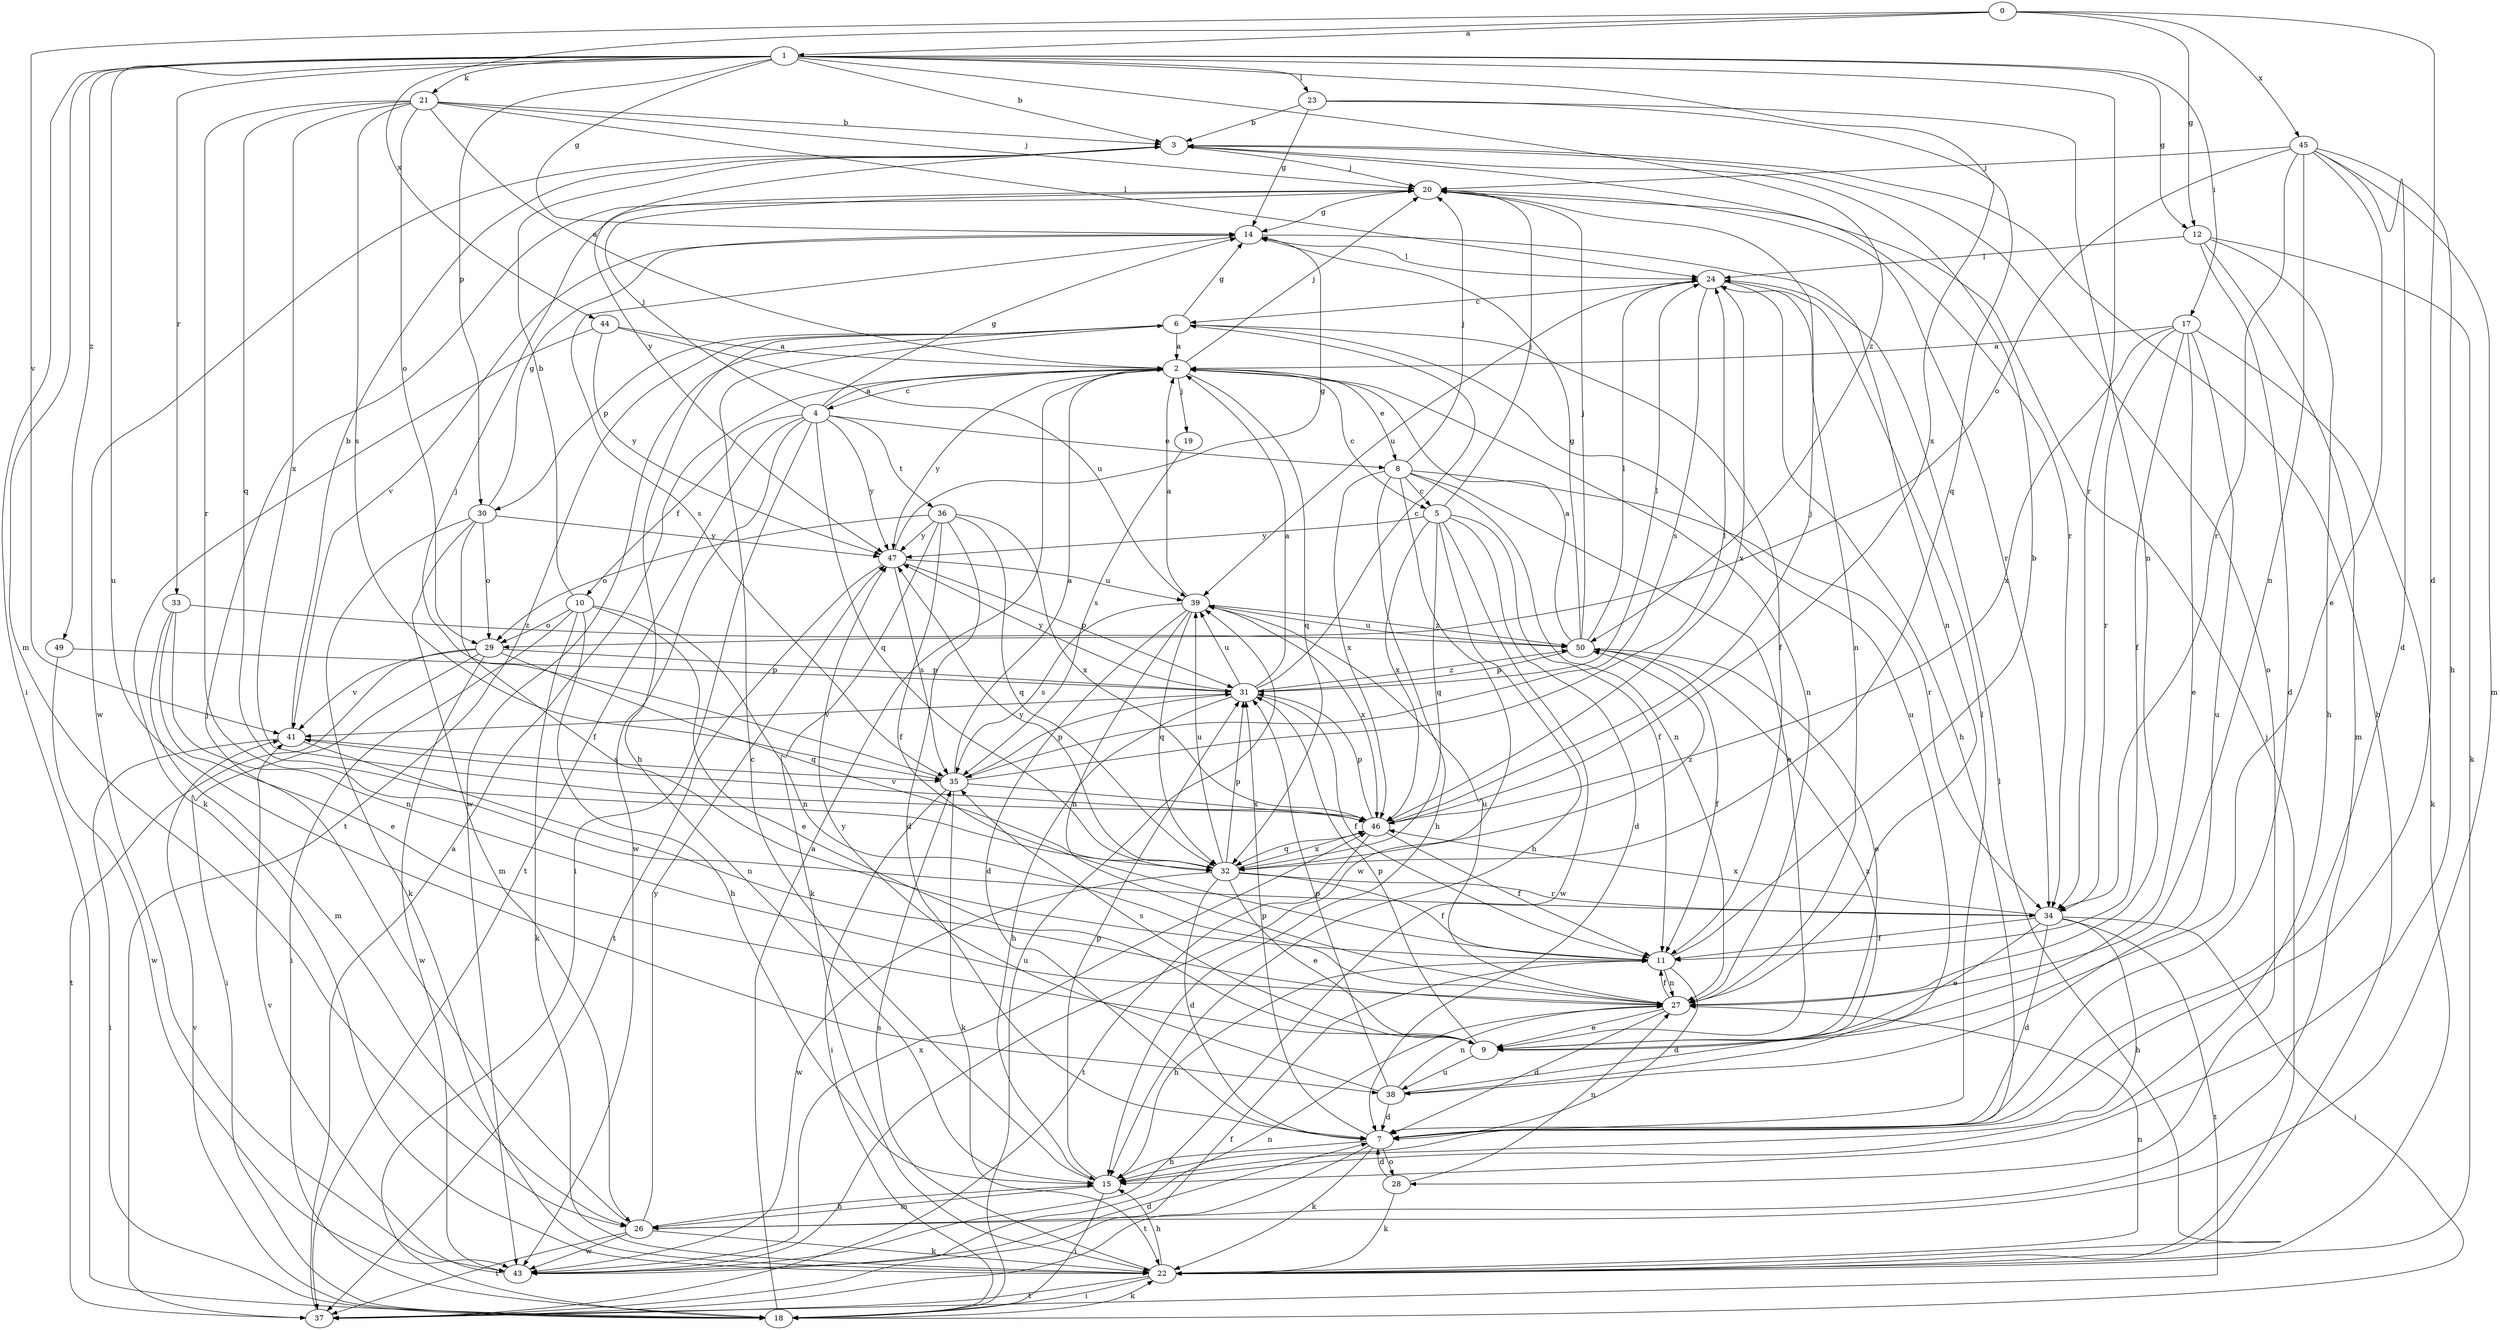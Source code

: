 strict digraph  {
0;
1;
2;
3;
4;
5;
6;
7;
8;
9;
10;
11;
12;
14;
15;
17;
18;
19;
20;
21;
22;
23;
24;
26;
27;
28;
29;
30;
31;
32;
33;
34;
35;
36;
37;
38;
39;
41;
43;
44;
45;
46;
47;
49;
50;
0 -> 1  [label=a];
0 -> 7  [label=d];
0 -> 12  [label=g];
0 -> 41  [label=v];
0 -> 44  [label=x];
0 -> 45  [label=x];
1 -> 3  [label=b];
1 -> 12  [label=g];
1 -> 14  [label=g];
1 -> 17  [label=i];
1 -> 18  [label=i];
1 -> 21  [label=k];
1 -> 23  [label=l];
1 -> 26  [label=m];
1 -> 30  [label=p];
1 -> 33  [label=r];
1 -> 34  [label=r];
1 -> 38  [label=u];
1 -> 46  [label=x];
1 -> 49  [label=z];
1 -> 50  [label=z];
2 -> 4  [label=c];
2 -> 5  [label=c];
2 -> 8  [label=e];
2 -> 19  [label=j];
2 -> 20  [label=j];
2 -> 27  [label=n];
2 -> 32  [label=q];
2 -> 47  [label=y];
3 -> 20  [label=j];
3 -> 28  [label=o];
3 -> 34  [label=r];
3 -> 43  [label=w];
3 -> 47  [label=y];
4 -> 2  [label=a];
4 -> 8  [label=e];
4 -> 10  [label=f];
4 -> 14  [label=g];
4 -> 18  [label=i];
4 -> 20  [label=j];
4 -> 32  [label=q];
4 -> 36  [label=t];
4 -> 37  [label=t];
4 -> 43  [label=w];
4 -> 47  [label=y];
5 -> 7  [label=d];
5 -> 11  [label=f];
5 -> 15  [label=h];
5 -> 20  [label=j];
5 -> 32  [label=q];
5 -> 43  [label=w];
5 -> 46  [label=x];
5 -> 47  [label=y];
6 -> 2  [label=a];
6 -> 11  [label=f];
6 -> 14  [label=g];
6 -> 15  [label=h];
6 -> 30  [label=p];
6 -> 37  [label=t];
6 -> 38  [label=u];
6 -> 43  [label=w];
7 -> 15  [label=h];
7 -> 22  [label=k];
7 -> 24  [label=l];
7 -> 28  [label=o];
7 -> 31  [label=p];
7 -> 37  [label=t];
8 -> 5  [label=c];
8 -> 9  [label=e];
8 -> 15  [label=h];
8 -> 20  [label=j];
8 -> 27  [label=n];
8 -> 34  [label=r];
8 -> 43  [label=w];
8 -> 46  [label=x];
9 -> 31  [label=p];
9 -> 35  [label=s];
9 -> 38  [label=u];
10 -> 3  [label=b];
10 -> 9  [label=e];
10 -> 15  [label=h];
10 -> 18  [label=i];
10 -> 22  [label=k];
10 -> 27  [label=n];
10 -> 29  [label=o];
11 -> 3  [label=b];
11 -> 7  [label=d];
11 -> 15  [label=h];
11 -> 27  [label=n];
12 -> 7  [label=d];
12 -> 15  [label=h];
12 -> 22  [label=k];
12 -> 24  [label=l];
12 -> 26  [label=m];
14 -> 24  [label=l];
14 -> 27  [label=n];
14 -> 35  [label=s];
14 -> 41  [label=v];
15 -> 6  [label=c];
15 -> 18  [label=i];
15 -> 26  [label=m];
15 -> 31  [label=p];
17 -> 2  [label=a];
17 -> 9  [label=e];
17 -> 11  [label=f];
17 -> 22  [label=k];
17 -> 34  [label=r];
17 -> 38  [label=u];
17 -> 46  [label=x];
18 -> 2  [label=a];
18 -> 22  [label=k];
18 -> 39  [label=u];
18 -> 41  [label=v];
19 -> 35  [label=s];
20 -> 14  [label=g];
20 -> 34  [label=r];
21 -> 2  [label=a];
21 -> 3  [label=b];
21 -> 20  [label=j];
21 -> 24  [label=l];
21 -> 29  [label=o];
21 -> 32  [label=q];
21 -> 34  [label=r];
21 -> 35  [label=s];
21 -> 46  [label=x];
22 -> 3  [label=b];
22 -> 15  [label=h];
22 -> 18  [label=i];
22 -> 20  [label=j];
22 -> 24  [label=l];
22 -> 27  [label=n];
22 -> 35  [label=s];
22 -> 37  [label=t];
23 -> 3  [label=b];
23 -> 14  [label=g];
23 -> 27  [label=n];
23 -> 32  [label=q];
24 -> 6  [label=c];
24 -> 15  [label=h];
24 -> 27  [label=n];
24 -> 35  [label=s];
24 -> 39  [label=u];
24 -> 46  [label=x];
26 -> 15  [label=h];
26 -> 20  [label=j];
26 -> 22  [label=k];
26 -> 37  [label=t];
26 -> 43  [label=w];
26 -> 47  [label=y];
27 -> 7  [label=d];
27 -> 9  [label=e];
27 -> 11  [label=f];
27 -> 39  [label=u];
28 -> 7  [label=d];
28 -> 22  [label=k];
28 -> 27  [label=n];
29 -> 18  [label=i];
29 -> 31  [label=p];
29 -> 32  [label=q];
29 -> 37  [label=t];
29 -> 41  [label=v];
29 -> 43  [label=w];
30 -> 11  [label=f];
30 -> 14  [label=g];
30 -> 22  [label=k];
30 -> 26  [label=m];
30 -> 29  [label=o];
30 -> 47  [label=y];
31 -> 2  [label=a];
31 -> 6  [label=c];
31 -> 11  [label=f];
31 -> 15  [label=h];
31 -> 24  [label=l];
31 -> 39  [label=u];
31 -> 41  [label=v];
31 -> 47  [label=y];
31 -> 50  [label=z];
32 -> 7  [label=d];
32 -> 9  [label=e];
32 -> 11  [label=f];
32 -> 31  [label=p];
32 -> 34  [label=r];
32 -> 39  [label=u];
32 -> 43  [label=w];
32 -> 46  [label=x];
32 -> 47  [label=y];
32 -> 50  [label=z];
33 -> 9  [label=e];
33 -> 26  [label=m];
33 -> 27  [label=n];
33 -> 50  [label=z];
34 -> 7  [label=d];
34 -> 9  [label=e];
34 -> 11  [label=f];
34 -> 15  [label=h];
34 -> 18  [label=i];
34 -> 37  [label=t];
34 -> 46  [label=x];
35 -> 2  [label=a];
35 -> 18  [label=i];
35 -> 20  [label=j];
35 -> 22  [label=k];
35 -> 24  [label=l];
35 -> 31  [label=p];
35 -> 46  [label=x];
36 -> 7  [label=d];
36 -> 11  [label=f];
36 -> 22  [label=k];
36 -> 29  [label=o];
36 -> 32  [label=q];
36 -> 46  [label=x];
36 -> 47  [label=y];
37 -> 2  [label=a];
37 -> 11  [label=f];
38 -> 7  [label=d];
38 -> 27  [label=n];
38 -> 31  [label=p];
38 -> 47  [label=y];
38 -> 50  [label=z];
39 -> 2  [label=a];
39 -> 7  [label=d];
39 -> 27  [label=n];
39 -> 32  [label=q];
39 -> 35  [label=s];
39 -> 46  [label=x];
39 -> 50  [label=z];
41 -> 3  [label=b];
41 -> 18  [label=i];
41 -> 27  [label=n];
41 -> 35  [label=s];
43 -> 7  [label=d];
43 -> 27  [label=n];
43 -> 41  [label=v];
43 -> 46  [label=x];
44 -> 2  [label=a];
44 -> 22  [label=k];
44 -> 39  [label=u];
44 -> 47  [label=y];
45 -> 7  [label=d];
45 -> 9  [label=e];
45 -> 15  [label=h];
45 -> 20  [label=j];
45 -> 26  [label=m];
45 -> 27  [label=n];
45 -> 29  [label=o];
45 -> 34  [label=r];
46 -> 11  [label=f];
46 -> 20  [label=j];
46 -> 31  [label=p];
46 -> 32  [label=q];
46 -> 37  [label=t];
46 -> 41  [label=v];
47 -> 14  [label=g];
47 -> 31  [label=p];
47 -> 35  [label=s];
47 -> 37  [label=t];
47 -> 39  [label=u];
49 -> 31  [label=p];
49 -> 43  [label=w];
50 -> 2  [label=a];
50 -> 9  [label=e];
50 -> 11  [label=f];
50 -> 14  [label=g];
50 -> 20  [label=j];
50 -> 24  [label=l];
50 -> 31  [label=p];
50 -> 39  [label=u];
}
